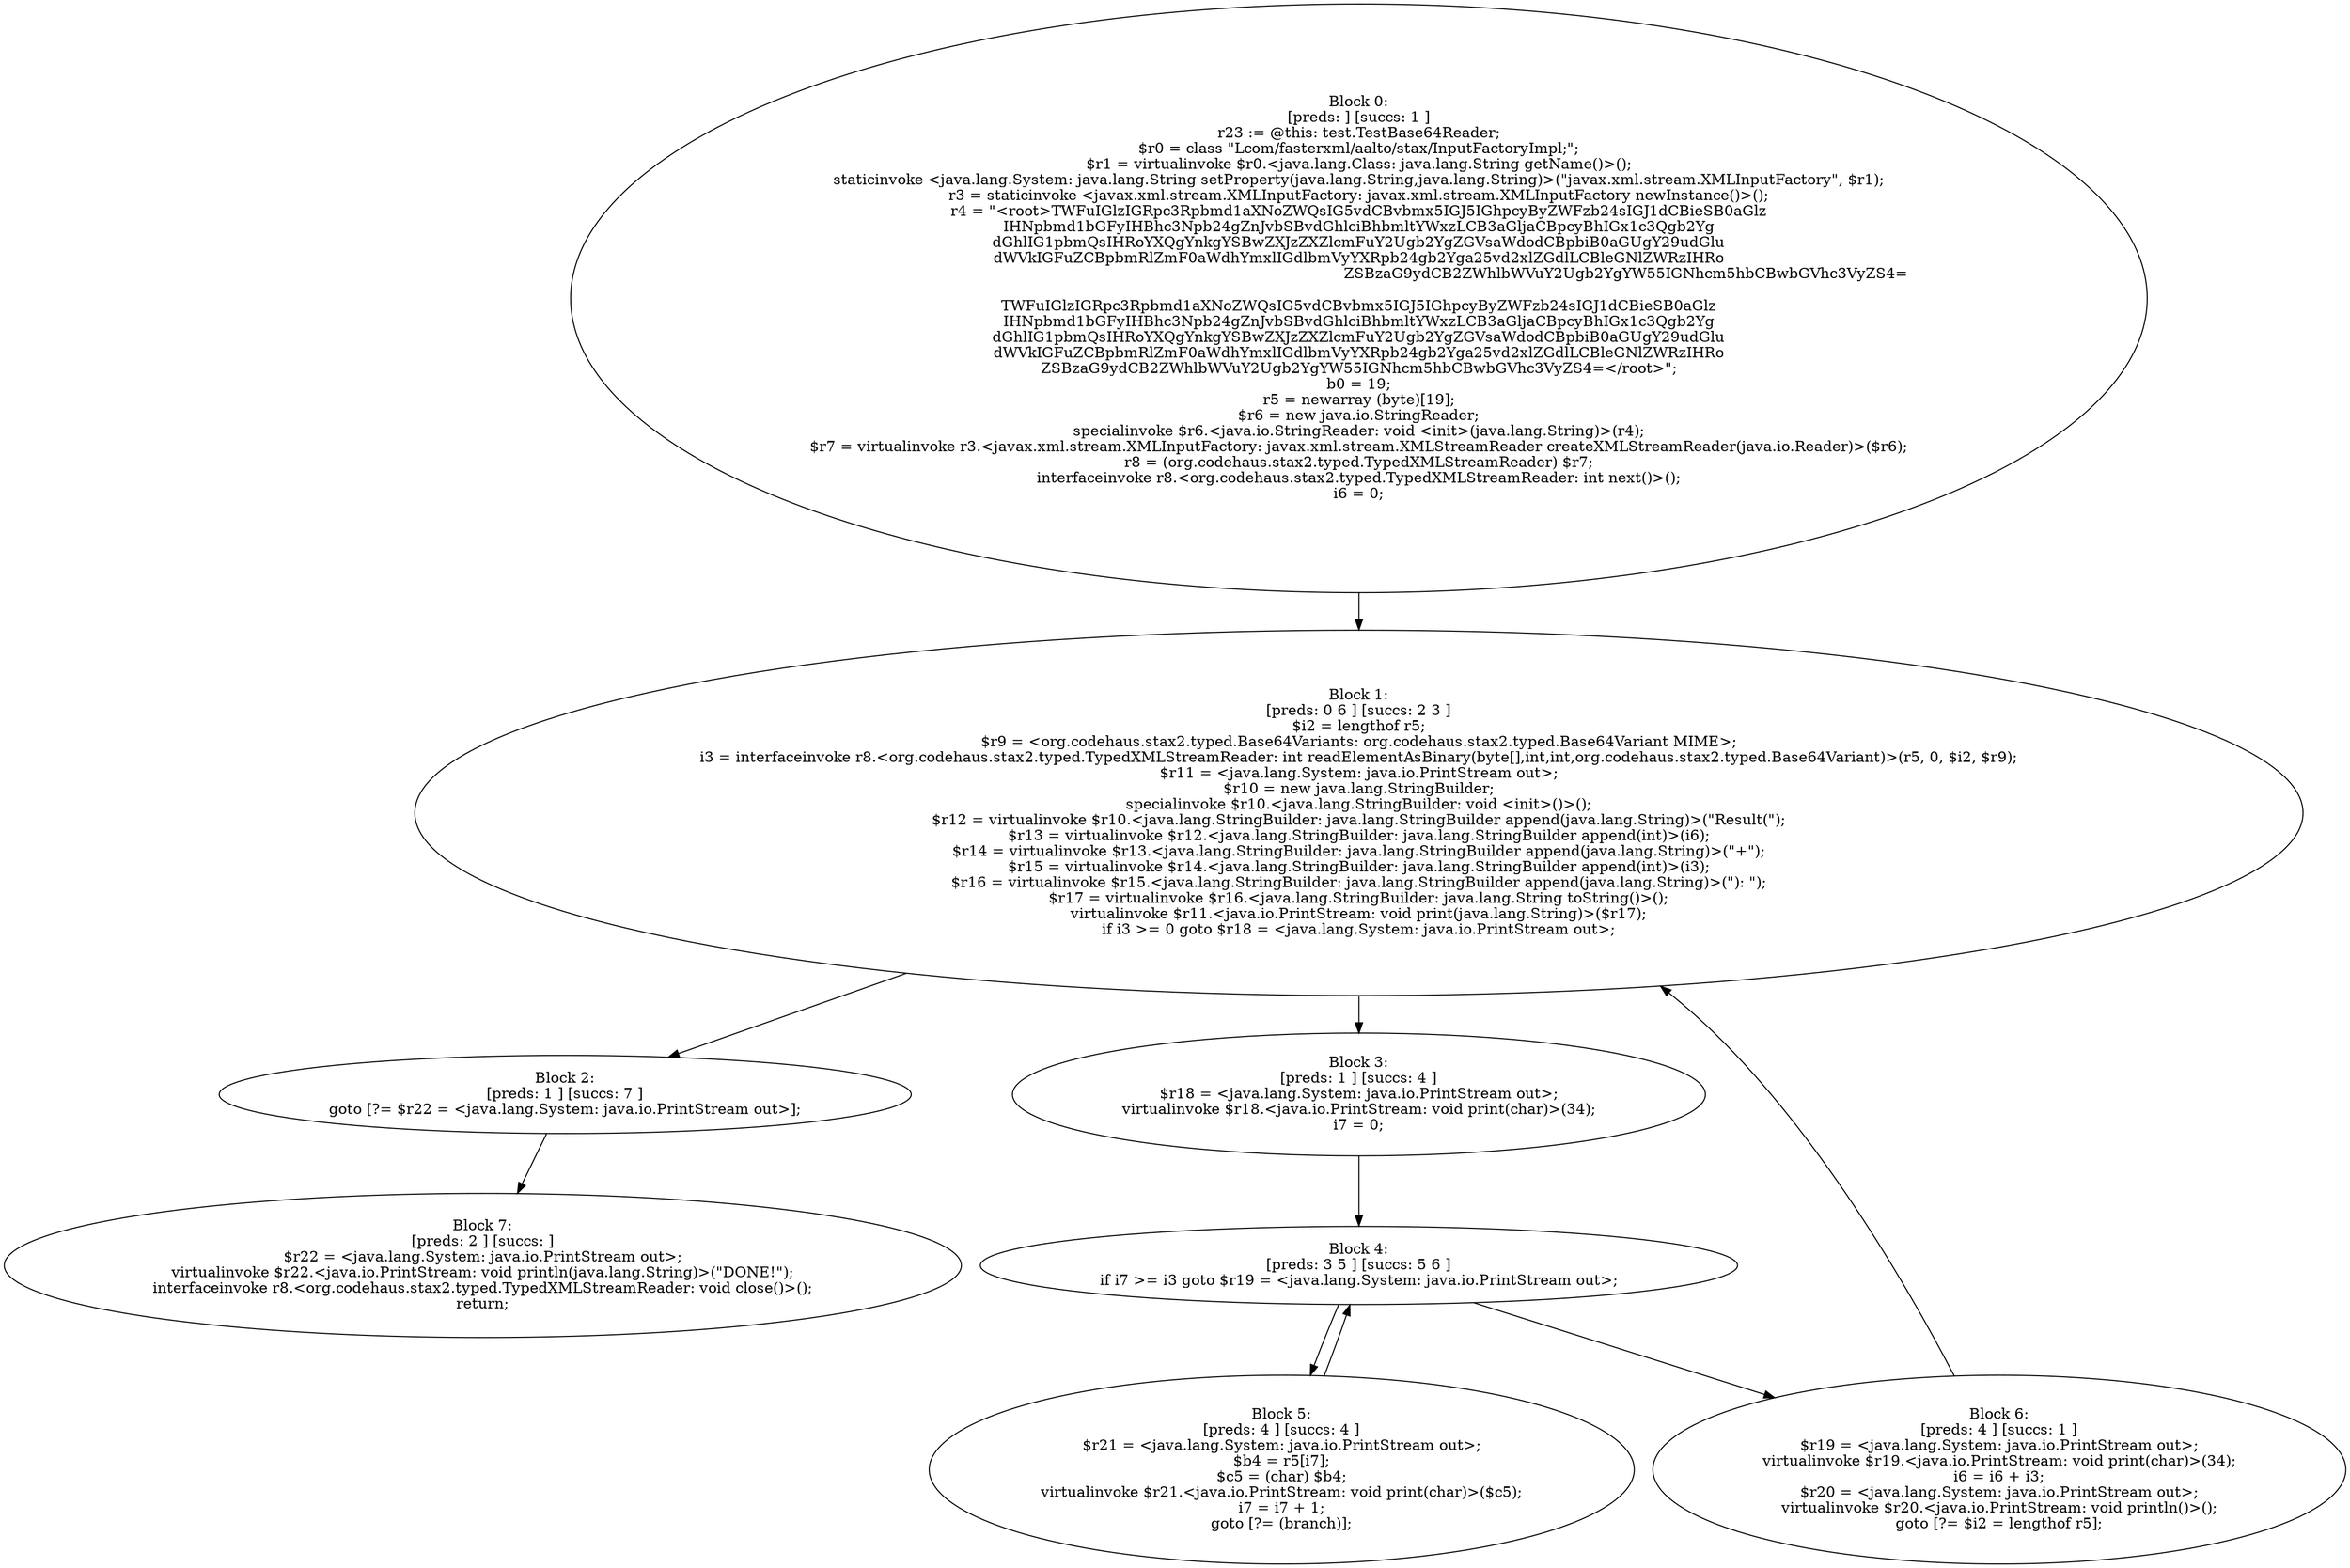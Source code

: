 digraph "unitGraph" {
    "Block 0:
[preds: ] [succs: 1 ]
r23 := @this: test.TestBase64Reader;
$r0 = class \"Lcom/fasterxml/aalto/stax/InputFactoryImpl;\";
$r1 = virtualinvoke $r0.<java.lang.Class: java.lang.String getName()>();
staticinvoke <java.lang.System: java.lang.String setProperty(java.lang.String,java.lang.String)>(\"javax.xml.stream.XMLInputFactory\", $r1);
r3 = staticinvoke <javax.xml.stream.XMLInputFactory: javax.xml.stream.XMLInputFactory newInstance()>();
r4 = \"<root>TWFuIGlzIGRpc3Rpbmd1aXNoZWQsIG5vdCBvbmx5IGJ5IGhpcyByZWFzb24sIGJ1dCBieSB0aGlz\nIHNpbmd1bGFyIHBhc3Npb24gZnJvbSBvdGhlciBhbmltYWxzLCB3aGljaCBpcyBhIGx1c3Qgb2Yg\ndGhlIG1pbmQsIHRoYXQgYnkgYSBwZXJzZXZlcmFuY2Ugb2YgZGVsaWdodCBpbiB0aGUgY29udGlu\ndWVkIGFuZCBpbmRlZmF0aWdhYmxlIGdlbmVyYXRpb24gb2Yga25vd2xlZGdlLCBleGNlZWRzIHRo\nZSBzaG9ydCB2ZWhlbWVuY2Ugb2YgYW55IGNhcm5hbCBwbGVhc3VyZS4=\r\nTWFuIGlzIGRpc3Rpbmd1aXNoZWQsIG5vdCBvbmx5IGJ5IGhpcyByZWFzb24sIGJ1dCBieSB0aGlz\nIHNpbmd1bGFyIHBhc3Npb24gZnJvbSBvdGhlciBhbmltYWxzLCB3aGljaCBpcyBhIGx1c3Qgb2Yg\ndGhlIG1pbmQsIHRoYXQgYnkgYSBwZXJzZXZlcmFuY2Ugb2YgZGVsaWdodCBpbiB0aGUgY29udGlu\ndWVkIGFuZCBpbmRlZmF0aWdhYmxlIGdlbmVyYXRpb24gb2Yga25vd2xlZGdlLCBleGNlZWRzIHRo\nZSBzaG9ydCB2ZWhlbWVuY2Ugb2YgYW55IGNhcm5hbCBwbGVhc3VyZS4=</root>\";
b0 = 19;
r5 = newarray (byte)[19];
$r6 = new java.io.StringReader;
specialinvoke $r6.<java.io.StringReader: void <init>(java.lang.String)>(r4);
$r7 = virtualinvoke r3.<javax.xml.stream.XMLInputFactory: javax.xml.stream.XMLStreamReader createXMLStreamReader(java.io.Reader)>($r6);
r8 = (org.codehaus.stax2.typed.TypedXMLStreamReader) $r7;
interfaceinvoke r8.<org.codehaus.stax2.typed.TypedXMLStreamReader: int next()>();
i6 = 0;
"
    "Block 1:
[preds: 0 6 ] [succs: 2 3 ]
$i2 = lengthof r5;
$r9 = <org.codehaus.stax2.typed.Base64Variants: org.codehaus.stax2.typed.Base64Variant MIME>;
i3 = interfaceinvoke r8.<org.codehaus.stax2.typed.TypedXMLStreamReader: int readElementAsBinary(byte[],int,int,org.codehaus.stax2.typed.Base64Variant)>(r5, 0, $i2, $r9);
$r11 = <java.lang.System: java.io.PrintStream out>;
$r10 = new java.lang.StringBuilder;
specialinvoke $r10.<java.lang.StringBuilder: void <init>()>();
$r12 = virtualinvoke $r10.<java.lang.StringBuilder: java.lang.StringBuilder append(java.lang.String)>(\"Result(\");
$r13 = virtualinvoke $r12.<java.lang.StringBuilder: java.lang.StringBuilder append(int)>(i6);
$r14 = virtualinvoke $r13.<java.lang.StringBuilder: java.lang.StringBuilder append(java.lang.String)>(\"+\");
$r15 = virtualinvoke $r14.<java.lang.StringBuilder: java.lang.StringBuilder append(int)>(i3);
$r16 = virtualinvoke $r15.<java.lang.StringBuilder: java.lang.StringBuilder append(java.lang.String)>(\"): \");
$r17 = virtualinvoke $r16.<java.lang.StringBuilder: java.lang.String toString()>();
virtualinvoke $r11.<java.io.PrintStream: void print(java.lang.String)>($r17);
if i3 >= 0 goto $r18 = <java.lang.System: java.io.PrintStream out>;
"
    "Block 2:
[preds: 1 ] [succs: 7 ]
goto [?= $r22 = <java.lang.System: java.io.PrintStream out>];
"
    "Block 3:
[preds: 1 ] [succs: 4 ]
$r18 = <java.lang.System: java.io.PrintStream out>;
virtualinvoke $r18.<java.io.PrintStream: void print(char)>(34);
i7 = 0;
"
    "Block 4:
[preds: 3 5 ] [succs: 5 6 ]
if i7 >= i3 goto $r19 = <java.lang.System: java.io.PrintStream out>;
"
    "Block 5:
[preds: 4 ] [succs: 4 ]
$r21 = <java.lang.System: java.io.PrintStream out>;
$b4 = r5[i7];
$c5 = (char) $b4;
virtualinvoke $r21.<java.io.PrintStream: void print(char)>($c5);
i7 = i7 + 1;
goto [?= (branch)];
"
    "Block 6:
[preds: 4 ] [succs: 1 ]
$r19 = <java.lang.System: java.io.PrintStream out>;
virtualinvoke $r19.<java.io.PrintStream: void print(char)>(34);
i6 = i6 + i3;
$r20 = <java.lang.System: java.io.PrintStream out>;
virtualinvoke $r20.<java.io.PrintStream: void println()>();
goto [?= $i2 = lengthof r5];
"
    "Block 7:
[preds: 2 ] [succs: ]
$r22 = <java.lang.System: java.io.PrintStream out>;
virtualinvoke $r22.<java.io.PrintStream: void println(java.lang.String)>(\"DONE!\");
interfaceinvoke r8.<org.codehaus.stax2.typed.TypedXMLStreamReader: void close()>();
return;
"
    "Block 0:
[preds: ] [succs: 1 ]
r23 := @this: test.TestBase64Reader;
$r0 = class \"Lcom/fasterxml/aalto/stax/InputFactoryImpl;\";
$r1 = virtualinvoke $r0.<java.lang.Class: java.lang.String getName()>();
staticinvoke <java.lang.System: java.lang.String setProperty(java.lang.String,java.lang.String)>(\"javax.xml.stream.XMLInputFactory\", $r1);
r3 = staticinvoke <javax.xml.stream.XMLInputFactory: javax.xml.stream.XMLInputFactory newInstance()>();
r4 = \"<root>TWFuIGlzIGRpc3Rpbmd1aXNoZWQsIG5vdCBvbmx5IGJ5IGhpcyByZWFzb24sIGJ1dCBieSB0aGlz\nIHNpbmd1bGFyIHBhc3Npb24gZnJvbSBvdGhlciBhbmltYWxzLCB3aGljaCBpcyBhIGx1c3Qgb2Yg\ndGhlIG1pbmQsIHRoYXQgYnkgYSBwZXJzZXZlcmFuY2Ugb2YgZGVsaWdodCBpbiB0aGUgY29udGlu\ndWVkIGFuZCBpbmRlZmF0aWdhYmxlIGdlbmVyYXRpb24gb2Yga25vd2xlZGdlLCBleGNlZWRzIHRo\nZSBzaG9ydCB2ZWhlbWVuY2Ugb2YgYW55IGNhcm5hbCBwbGVhc3VyZS4=\r\nTWFuIGlzIGRpc3Rpbmd1aXNoZWQsIG5vdCBvbmx5IGJ5IGhpcyByZWFzb24sIGJ1dCBieSB0aGlz\nIHNpbmd1bGFyIHBhc3Npb24gZnJvbSBvdGhlciBhbmltYWxzLCB3aGljaCBpcyBhIGx1c3Qgb2Yg\ndGhlIG1pbmQsIHRoYXQgYnkgYSBwZXJzZXZlcmFuY2Ugb2YgZGVsaWdodCBpbiB0aGUgY29udGlu\ndWVkIGFuZCBpbmRlZmF0aWdhYmxlIGdlbmVyYXRpb24gb2Yga25vd2xlZGdlLCBleGNlZWRzIHRo\nZSBzaG9ydCB2ZWhlbWVuY2Ugb2YgYW55IGNhcm5hbCBwbGVhc3VyZS4=</root>\";
b0 = 19;
r5 = newarray (byte)[19];
$r6 = new java.io.StringReader;
specialinvoke $r6.<java.io.StringReader: void <init>(java.lang.String)>(r4);
$r7 = virtualinvoke r3.<javax.xml.stream.XMLInputFactory: javax.xml.stream.XMLStreamReader createXMLStreamReader(java.io.Reader)>($r6);
r8 = (org.codehaus.stax2.typed.TypedXMLStreamReader) $r7;
interfaceinvoke r8.<org.codehaus.stax2.typed.TypedXMLStreamReader: int next()>();
i6 = 0;
"->"Block 1:
[preds: 0 6 ] [succs: 2 3 ]
$i2 = lengthof r5;
$r9 = <org.codehaus.stax2.typed.Base64Variants: org.codehaus.stax2.typed.Base64Variant MIME>;
i3 = interfaceinvoke r8.<org.codehaus.stax2.typed.TypedXMLStreamReader: int readElementAsBinary(byte[],int,int,org.codehaus.stax2.typed.Base64Variant)>(r5, 0, $i2, $r9);
$r11 = <java.lang.System: java.io.PrintStream out>;
$r10 = new java.lang.StringBuilder;
specialinvoke $r10.<java.lang.StringBuilder: void <init>()>();
$r12 = virtualinvoke $r10.<java.lang.StringBuilder: java.lang.StringBuilder append(java.lang.String)>(\"Result(\");
$r13 = virtualinvoke $r12.<java.lang.StringBuilder: java.lang.StringBuilder append(int)>(i6);
$r14 = virtualinvoke $r13.<java.lang.StringBuilder: java.lang.StringBuilder append(java.lang.String)>(\"+\");
$r15 = virtualinvoke $r14.<java.lang.StringBuilder: java.lang.StringBuilder append(int)>(i3);
$r16 = virtualinvoke $r15.<java.lang.StringBuilder: java.lang.StringBuilder append(java.lang.String)>(\"): \");
$r17 = virtualinvoke $r16.<java.lang.StringBuilder: java.lang.String toString()>();
virtualinvoke $r11.<java.io.PrintStream: void print(java.lang.String)>($r17);
if i3 >= 0 goto $r18 = <java.lang.System: java.io.PrintStream out>;
";
    "Block 1:
[preds: 0 6 ] [succs: 2 3 ]
$i2 = lengthof r5;
$r9 = <org.codehaus.stax2.typed.Base64Variants: org.codehaus.stax2.typed.Base64Variant MIME>;
i3 = interfaceinvoke r8.<org.codehaus.stax2.typed.TypedXMLStreamReader: int readElementAsBinary(byte[],int,int,org.codehaus.stax2.typed.Base64Variant)>(r5, 0, $i2, $r9);
$r11 = <java.lang.System: java.io.PrintStream out>;
$r10 = new java.lang.StringBuilder;
specialinvoke $r10.<java.lang.StringBuilder: void <init>()>();
$r12 = virtualinvoke $r10.<java.lang.StringBuilder: java.lang.StringBuilder append(java.lang.String)>(\"Result(\");
$r13 = virtualinvoke $r12.<java.lang.StringBuilder: java.lang.StringBuilder append(int)>(i6);
$r14 = virtualinvoke $r13.<java.lang.StringBuilder: java.lang.StringBuilder append(java.lang.String)>(\"+\");
$r15 = virtualinvoke $r14.<java.lang.StringBuilder: java.lang.StringBuilder append(int)>(i3);
$r16 = virtualinvoke $r15.<java.lang.StringBuilder: java.lang.StringBuilder append(java.lang.String)>(\"): \");
$r17 = virtualinvoke $r16.<java.lang.StringBuilder: java.lang.String toString()>();
virtualinvoke $r11.<java.io.PrintStream: void print(java.lang.String)>($r17);
if i3 >= 0 goto $r18 = <java.lang.System: java.io.PrintStream out>;
"->"Block 2:
[preds: 1 ] [succs: 7 ]
goto [?= $r22 = <java.lang.System: java.io.PrintStream out>];
";
    "Block 1:
[preds: 0 6 ] [succs: 2 3 ]
$i2 = lengthof r5;
$r9 = <org.codehaus.stax2.typed.Base64Variants: org.codehaus.stax2.typed.Base64Variant MIME>;
i3 = interfaceinvoke r8.<org.codehaus.stax2.typed.TypedXMLStreamReader: int readElementAsBinary(byte[],int,int,org.codehaus.stax2.typed.Base64Variant)>(r5, 0, $i2, $r9);
$r11 = <java.lang.System: java.io.PrintStream out>;
$r10 = new java.lang.StringBuilder;
specialinvoke $r10.<java.lang.StringBuilder: void <init>()>();
$r12 = virtualinvoke $r10.<java.lang.StringBuilder: java.lang.StringBuilder append(java.lang.String)>(\"Result(\");
$r13 = virtualinvoke $r12.<java.lang.StringBuilder: java.lang.StringBuilder append(int)>(i6);
$r14 = virtualinvoke $r13.<java.lang.StringBuilder: java.lang.StringBuilder append(java.lang.String)>(\"+\");
$r15 = virtualinvoke $r14.<java.lang.StringBuilder: java.lang.StringBuilder append(int)>(i3);
$r16 = virtualinvoke $r15.<java.lang.StringBuilder: java.lang.StringBuilder append(java.lang.String)>(\"): \");
$r17 = virtualinvoke $r16.<java.lang.StringBuilder: java.lang.String toString()>();
virtualinvoke $r11.<java.io.PrintStream: void print(java.lang.String)>($r17);
if i3 >= 0 goto $r18 = <java.lang.System: java.io.PrintStream out>;
"->"Block 3:
[preds: 1 ] [succs: 4 ]
$r18 = <java.lang.System: java.io.PrintStream out>;
virtualinvoke $r18.<java.io.PrintStream: void print(char)>(34);
i7 = 0;
";
    "Block 2:
[preds: 1 ] [succs: 7 ]
goto [?= $r22 = <java.lang.System: java.io.PrintStream out>];
"->"Block 7:
[preds: 2 ] [succs: ]
$r22 = <java.lang.System: java.io.PrintStream out>;
virtualinvoke $r22.<java.io.PrintStream: void println(java.lang.String)>(\"DONE!\");
interfaceinvoke r8.<org.codehaus.stax2.typed.TypedXMLStreamReader: void close()>();
return;
";
    "Block 3:
[preds: 1 ] [succs: 4 ]
$r18 = <java.lang.System: java.io.PrintStream out>;
virtualinvoke $r18.<java.io.PrintStream: void print(char)>(34);
i7 = 0;
"->"Block 4:
[preds: 3 5 ] [succs: 5 6 ]
if i7 >= i3 goto $r19 = <java.lang.System: java.io.PrintStream out>;
";
    "Block 4:
[preds: 3 5 ] [succs: 5 6 ]
if i7 >= i3 goto $r19 = <java.lang.System: java.io.PrintStream out>;
"->"Block 5:
[preds: 4 ] [succs: 4 ]
$r21 = <java.lang.System: java.io.PrintStream out>;
$b4 = r5[i7];
$c5 = (char) $b4;
virtualinvoke $r21.<java.io.PrintStream: void print(char)>($c5);
i7 = i7 + 1;
goto [?= (branch)];
";
    "Block 4:
[preds: 3 5 ] [succs: 5 6 ]
if i7 >= i3 goto $r19 = <java.lang.System: java.io.PrintStream out>;
"->"Block 6:
[preds: 4 ] [succs: 1 ]
$r19 = <java.lang.System: java.io.PrintStream out>;
virtualinvoke $r19.<java.io.PrintStream: void print(char)>(34);
i6 = i6 + i3;
$r20 = <java.lang.System: java.io.PrintStream out>;
virtualinvoke $r20.<java.io.PrintStream: void println()>();
goto [?= $i2 = lengthof r5];
";
    "Block 5:
[preds: 4 ] [succs: 4 ]
$r21 = <java.lang.System: java.io.PrintStream out>;
$b4 = r5[i7];
$c5 = (char) $b4;
virtualinvoke $r21.<java.io.PrintStream: void print(char)>($c5);
i7 = i7 + 1;
goto [?= (branch)];
"->"Block 4:
[preds: 3 5 ] [succs: 5 6 ]
if i7 >= i3 goto $r19 = <java.lang.System: java.io.PrintStream out>;
";
    "Block 6:
[preds: 4 ] [succs: 1 ]
$r19 = <java.lang.System: java.io.PrintStream out>;
virtualinvoke $r19.<java.io.PrintStream: void print(char)>(34);
i6 = i6 + i3;
$r20 = <java.lang.System: java.io.PrintStream out>;
virtualinvoke $r20.<java.io.PrintStream: void println()>();
goto [?= $i2 = lengthof r5];
"->"Block 1:
[preds: 0 6 ] [succs: 2 3 ]
$i2 = lengthof r5;
$r9 = <org.codehaus.stax2.typed.Base64Variants: org.codehaus.stax2.typed.Base64Variant MIME>;
i3 = interfaceinvoke r8.<org.codehaus.stax2.typed.TypedXMLStreamReader: int readElementAsBinary(byte[],int,int,org.codehaus.stax2.typed.Base64Variant)>(r5, 0, $i2, $r9);
$r11 = <java.lang.System: java.io.PrintStream out>;
$r10 = new java.lang.StringBuilder;
specialinvoke $r10.<java.lang.StringBuilder: void <init>()>();
$r12 = virtualinvoke $r10.<java.lang.StringBuilder: java.lang.StringBuilder append(java.lang.String)>(\"Result(\");
$r13 = virtualinvoke $r12.<java.lang.StringBuilder: java.lang.StringBuilder append(int)>(i6);
$r14 = virtualinvoke $r13.<java.lang.StringBuilder: java.lang.StringBuilder append(java.lang.String)>(\"+\");
$r15 = virtualinvoke $r14.<java.lang.StringBuilder: java.lang.StringBuilder append(int)>(i3);
$r16 = virtualinvoke $r15.<java.lang.StringBuilder: java.lang.StringBuilder append(java.lang.String)>(\"): \");
$r17 = virtualinvoke $r16.<java.lang.StringBuilder: java.lang.String toString()>();
virtualinvoke $r11.<java.io.PrintStream: void print(java.lang.String)>($r17);
if i3 >= 0 goto $r18 = <java.lang.System: java.io.PrintStream out>;
";
}
